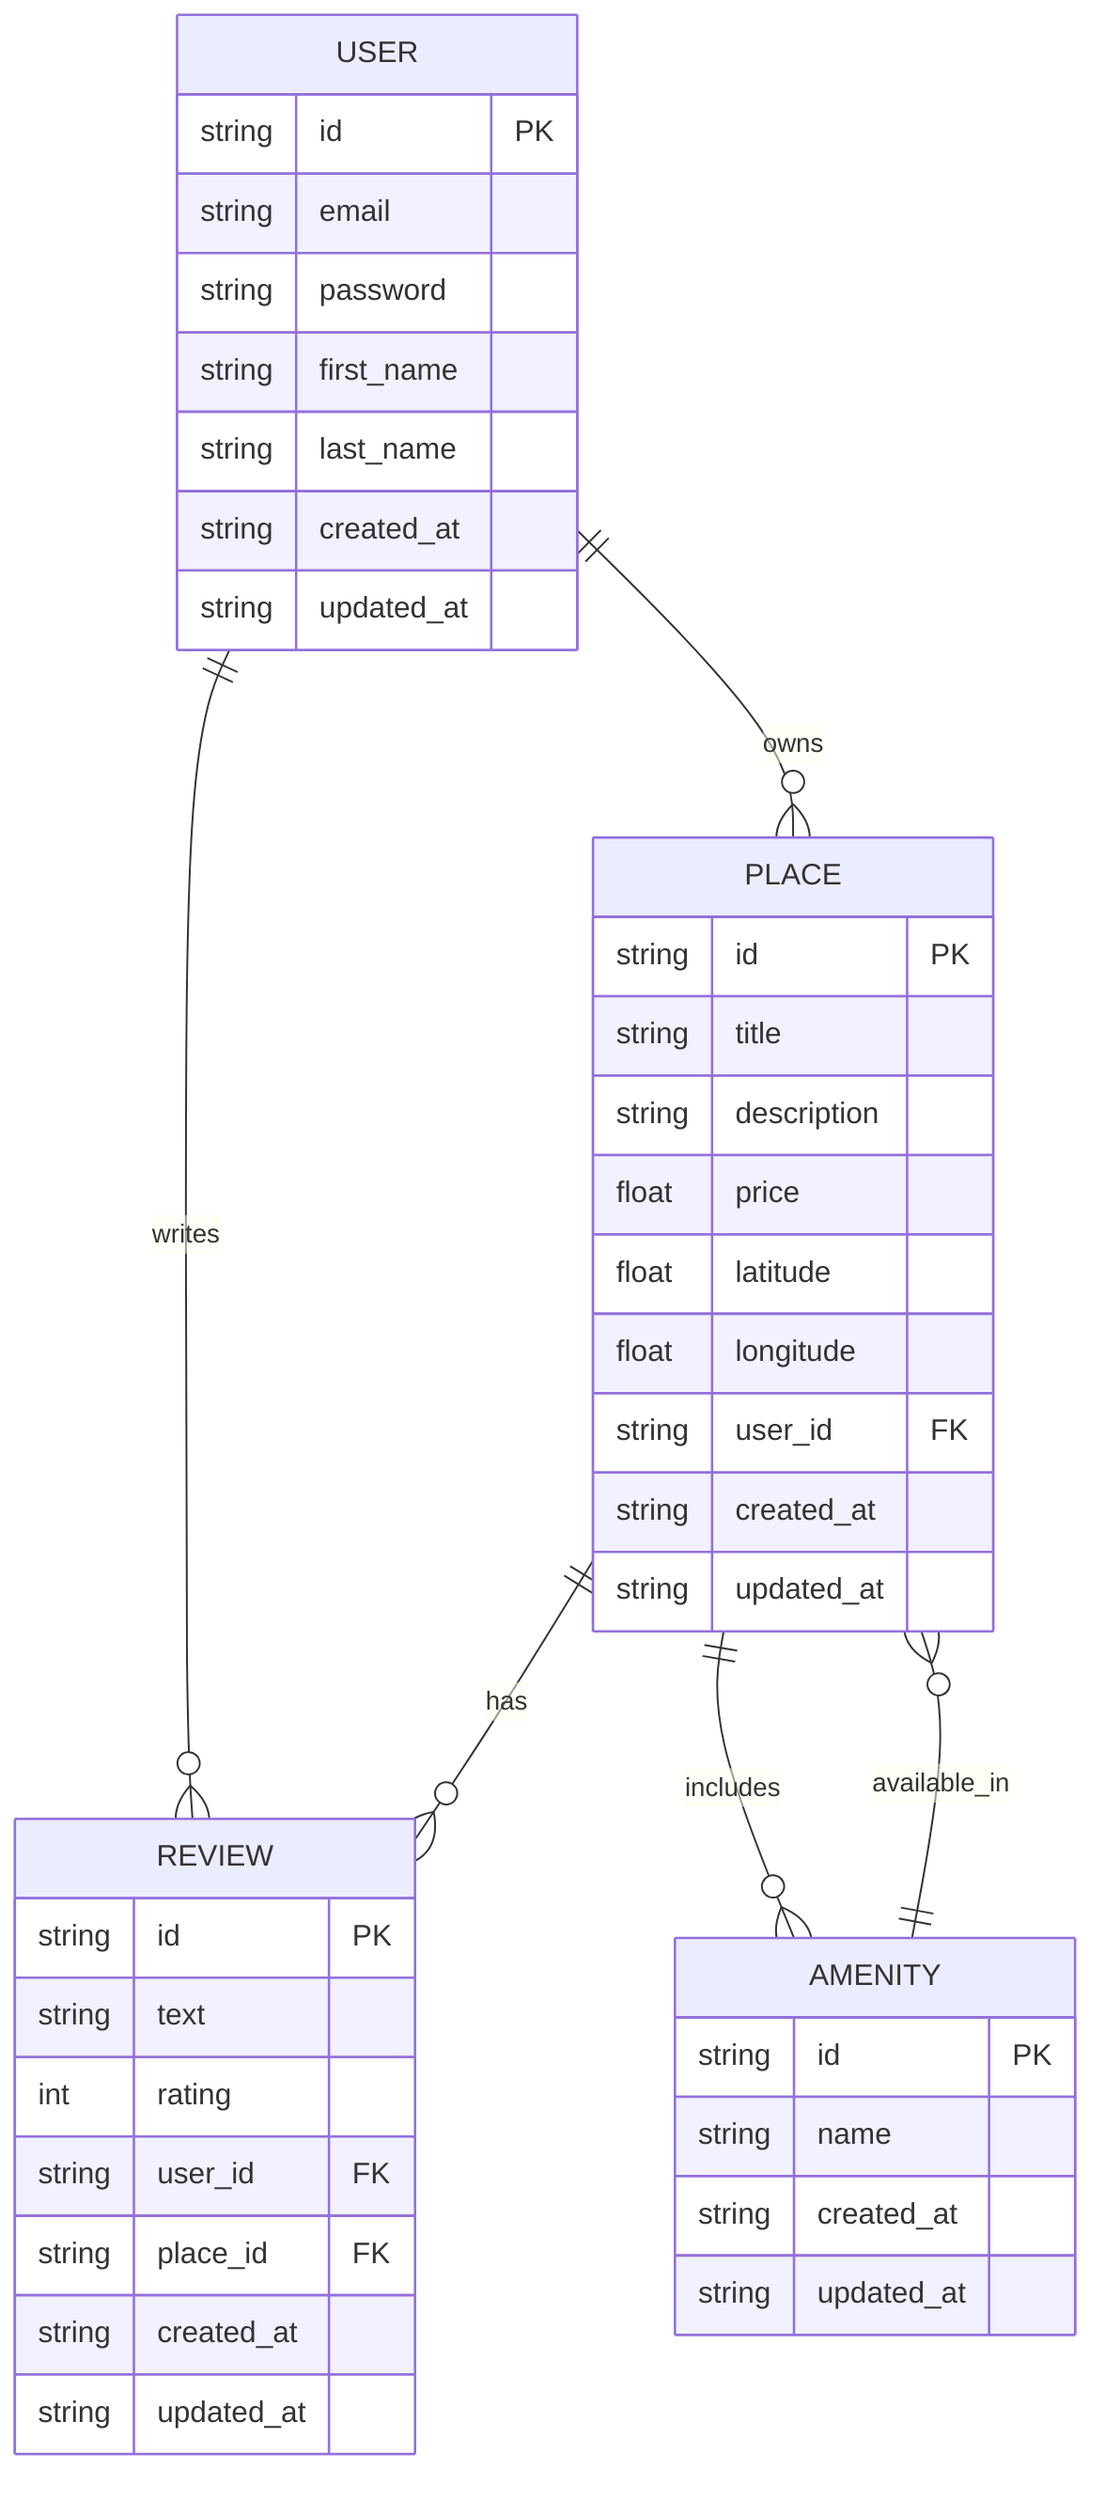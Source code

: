 %% This file is part of diagramme for building a database schema diagram
%% It uses Mermaid syntax to define the entities and their relationships
erDiagram
    USER {
        string id PK
        string email
        string password
        string first_name
        string last_name
        string created_at
        string updated_at
    }
    PLACE {
        string id PK
        string title
        string description
        float price
        float latitude
        float longitude
        string user_id FK
        string created_at
        string updated_at
    }
    REVIEW {
        string id PK
        string text
        int rating
        string user_id FK
        string place_id FK
        string created_at
        string updated_at
    }
    AMENITY {
        string id PK
        string name
        string created_at
        string updated_at
    }

%% Relationships
    USER ||--o{ PLACE : owns
    USER ||--o{ REVIEW : writes
    PLACE ||--o{ REVIEW : has
    PLACE ||--o{ AMENITY : includes
    AMENITY ||--o{ PLACE : available_in